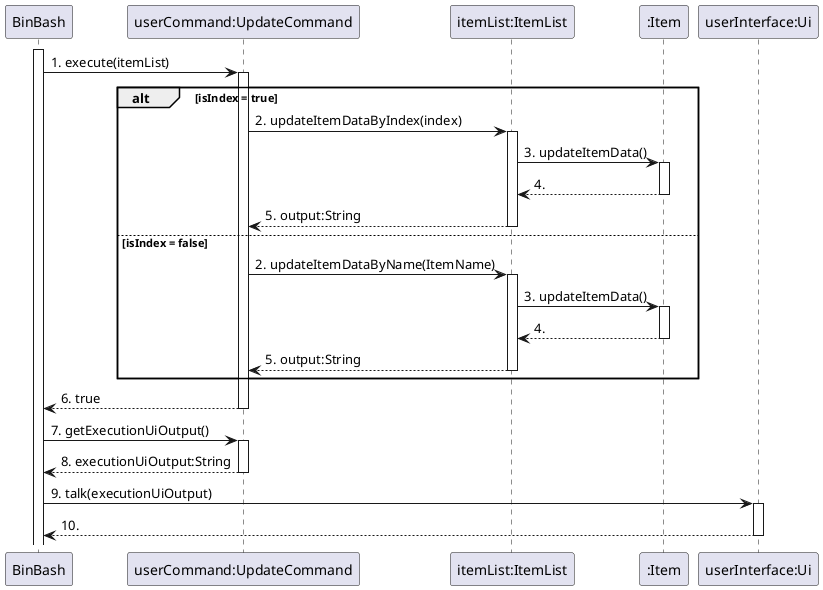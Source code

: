 @startuml

    participant "BinBash" as BinBash
    participant "userCommand:UpdateCommand" as UpdateCommand
    participant "itemList:ItemList" as ItemList
    participant ":Item" as Item
    participant "userInterface:Ui" as Ui



    activate BinBash
    BinBash -> UpdateCommand : 1. execute(itemList)
    activate UpdateCommand

    alt isIndex = true
        UpdateCommand -> ItemList : 2. updateItemDataByIndex(index)
        activate ItemList
        ItemList -> Item : 3. updateItemData()
        activate Item
        Item --> ItemList : 4.
        deactivate Item
        ItemList --> UpdateCommand : 5. output:String
        deactivate ItemList


    else isIndex = false
        UpdateCommand -> ItemList : 2. updateItemDataByName(ItemName)
        activate ItemList
        ItemList -> Item : 3. updateItemData()
        activate Item
        Item --> ItemList : 4.
        deactivate Item
        ItemList --> UpdateCommand : 5. output:String
        deactivate ItemList

    end group

    UpdateCommand --> BinBash : 6. true
    deactivate UpdateCommand

    BinBash -> UpdateCommand: 7. getExecutionUiOutput()
    activate UpdateCommand
    UpdateCommand --> BinBash: 8. executionUiOutput:String
    deactivate UpdateCommand
    BinBash -> Ui : 9. talk(executionUiOutput)
    activate Ui
    Ui --> BinBash: 10.
    deactivate Ui

@enduml